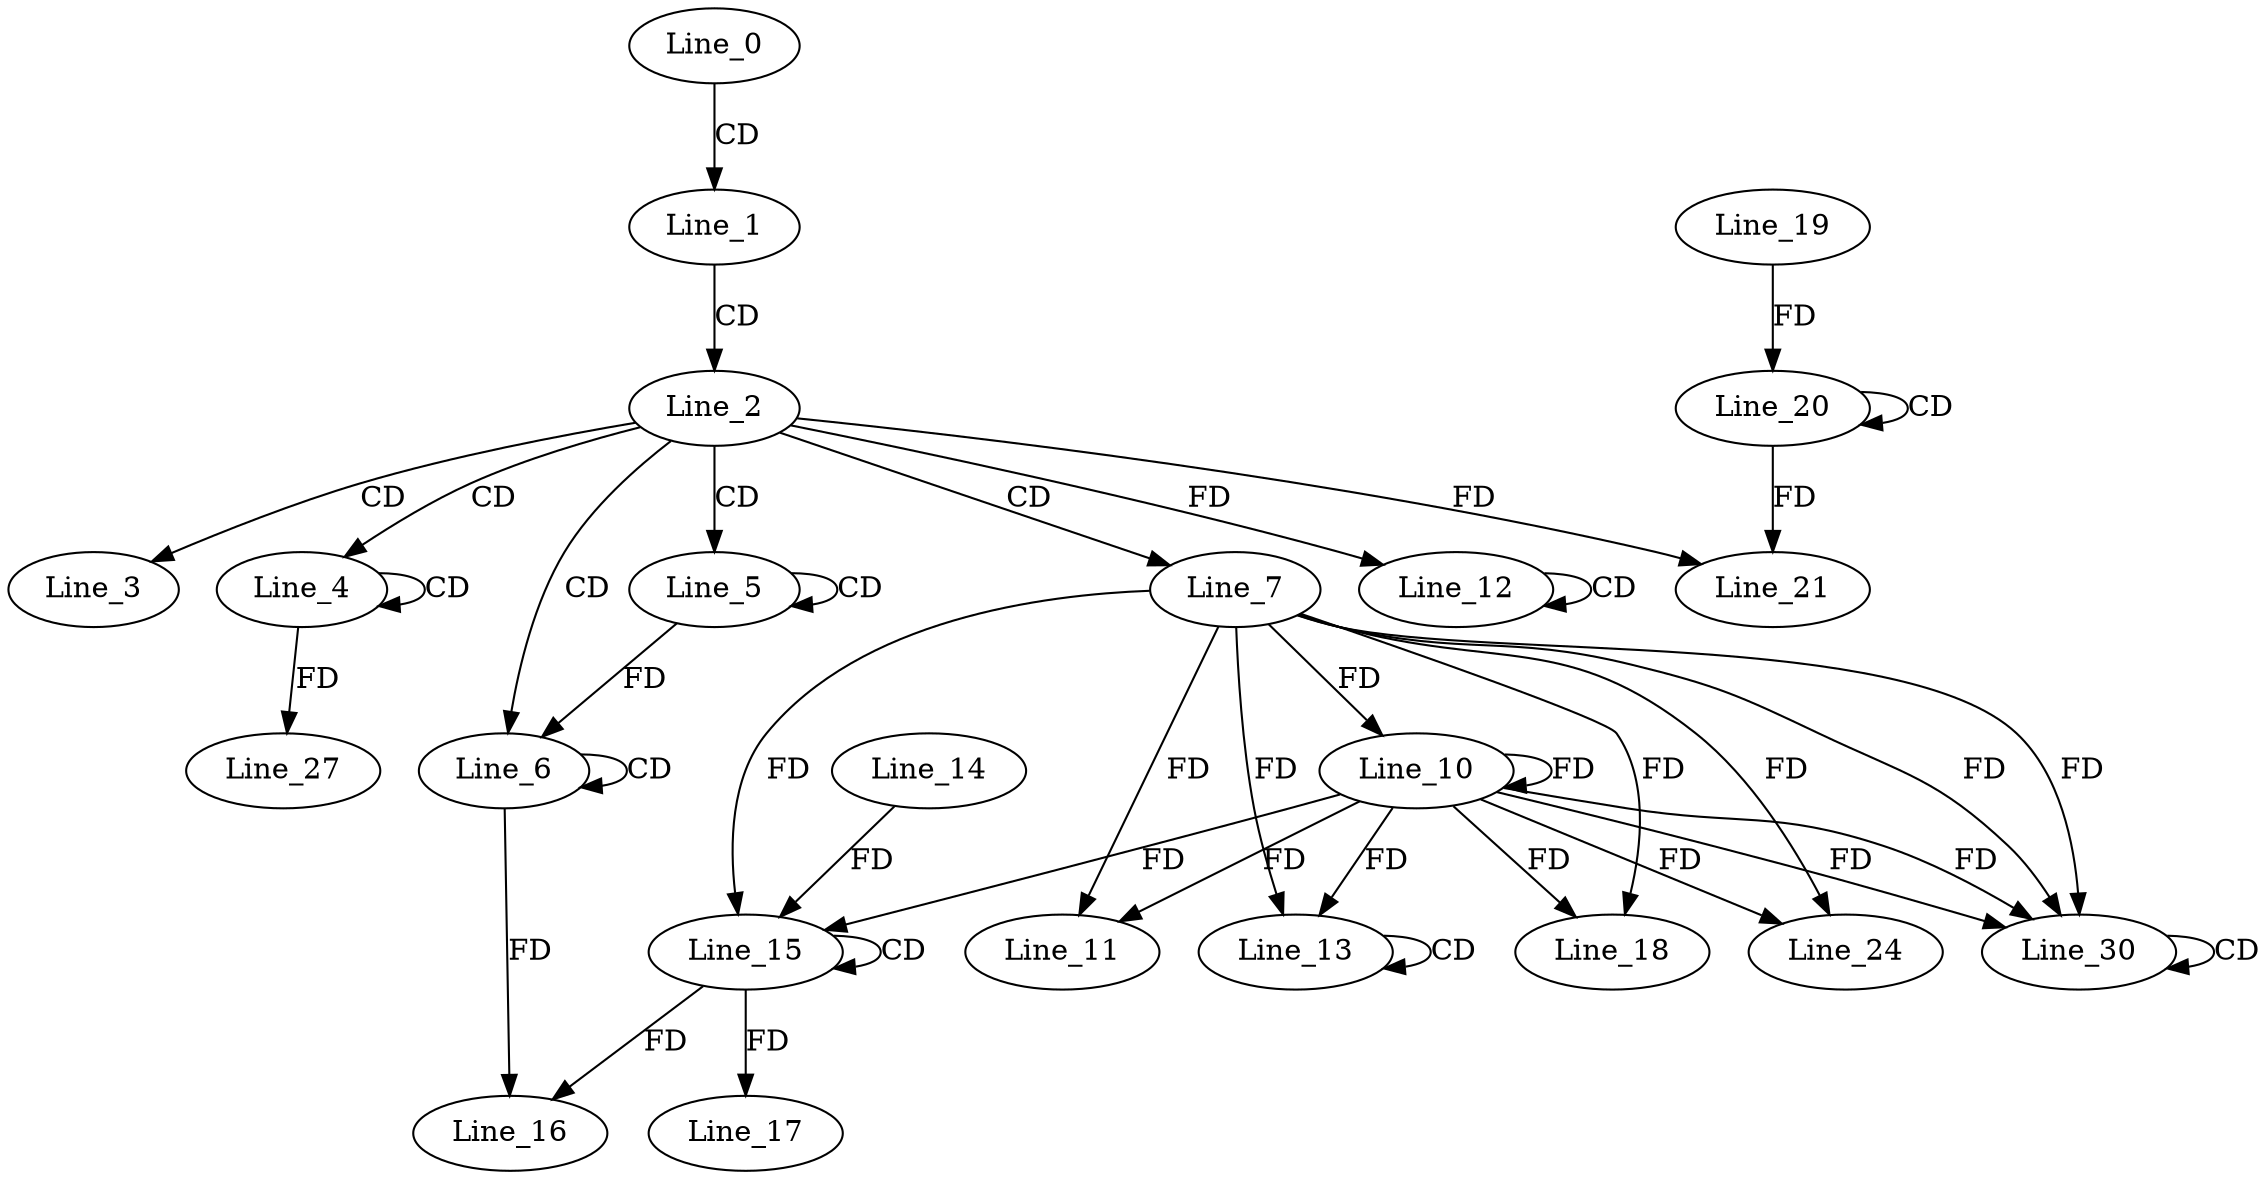 digraph G {
  Line_0;
  Line_1;
  Line_2;
  Line_3;
  Line_4;
  Line_4;
  Line_5;
  Line_5;
  Line_6;
  Line_6;
  Line_7;
  Line_10;
  Line_10;
  Line_11;
  Line_12;
  Line_12;
  Line_13;
  Line_13;
  Line_15;
  Line_15;
  Line_14;
  Line_16;
  Line_17;
  Line_18;
  Line_20;
  Line_20;
  Line_19;
  Line_21;
  Line_24;
  Line_27;
  Line_30;
  Line_30;
  Line_0 -> Line_1 [ label="CD" ];
  Line_1 -> Line_2 [ label="CD" ];
  Line_2 -> Line_3 [ label="CD" ];
  Line_2 -> Line_4 [ label="CD" ];
  Line_4 -> Line_4 [ label="CD" ];
  Line_2 -> Line_5 [ label="CD" ];
  Line_5 -> Line_5 [ label="CD" ];
  Line_2 -> Line_6 [ label="CD" ];
  Line_6 -> Line_6 [ label="CD" ];
  Line_5 -> Line_6 [ label="FD" ];
  Line_2 -> Line_7 [ label="CD" ];
  Line_7 -> Line_10 [ label="FD" ];
  Line_10 -> Line_10 [ label="FD" ];
  Line_7 -> Line_11 [ label="FD" ];
  Line_10 -> Line_11 [ label="FD" ];
  Line_12 -> Line_12 [ label="CD" ];
  Line_2 -> Line_12 [ label="FD" ];
  Line_13 -> Line_13 [ label="CD" ];
  Line_7 -> Line_13 [ label="FD" ];
  Line_10 -> Line_13 [ label="FD" ];
  Line_15 -> Line_15 [ label="CD" ];
  Line_7 -> Line_15 [ label="FD" ];
  Line_10 -> Line_15 [ label="FD" ];
  Line_14 -> Line_15 [ label="FD" ];
  Line_15 -> Line_16 [ label="FD" ];
  Line_6 -> Line_16 [ label="FD" ];
  Line_15 -> Line_17 [ label="FD" ];
  Line_7 -> Line_18 [ label="FD" ];
  Line_10 -> Line_18 [ label="FD" ];
  Line_20 -> Line_20 [ label="CD" ];
  Line_19 -> Line_20 [ label="FD" ];
  Line_20 -> Line_21 [ label="FD" ];
  Line_2 -> Line_21 [ label="FD" ];
  Line_7 -> Line_24 [ label="FD" ];
  Line_10 -> Line_24 [ label="FD" ];
  Line_4 -> Line_27 [ label="FD" ];
  Line_7 -> Line_30 [ label="FD" ];
  Line_10 -> Line_30 [ label="FD" ];
  Line_30 -> Line_30 [ label="CD" ];
  Line_7 -> Line_30 [ label="FD" ];
  Line_10 -> Line_30 [ label="FD" ];
}
